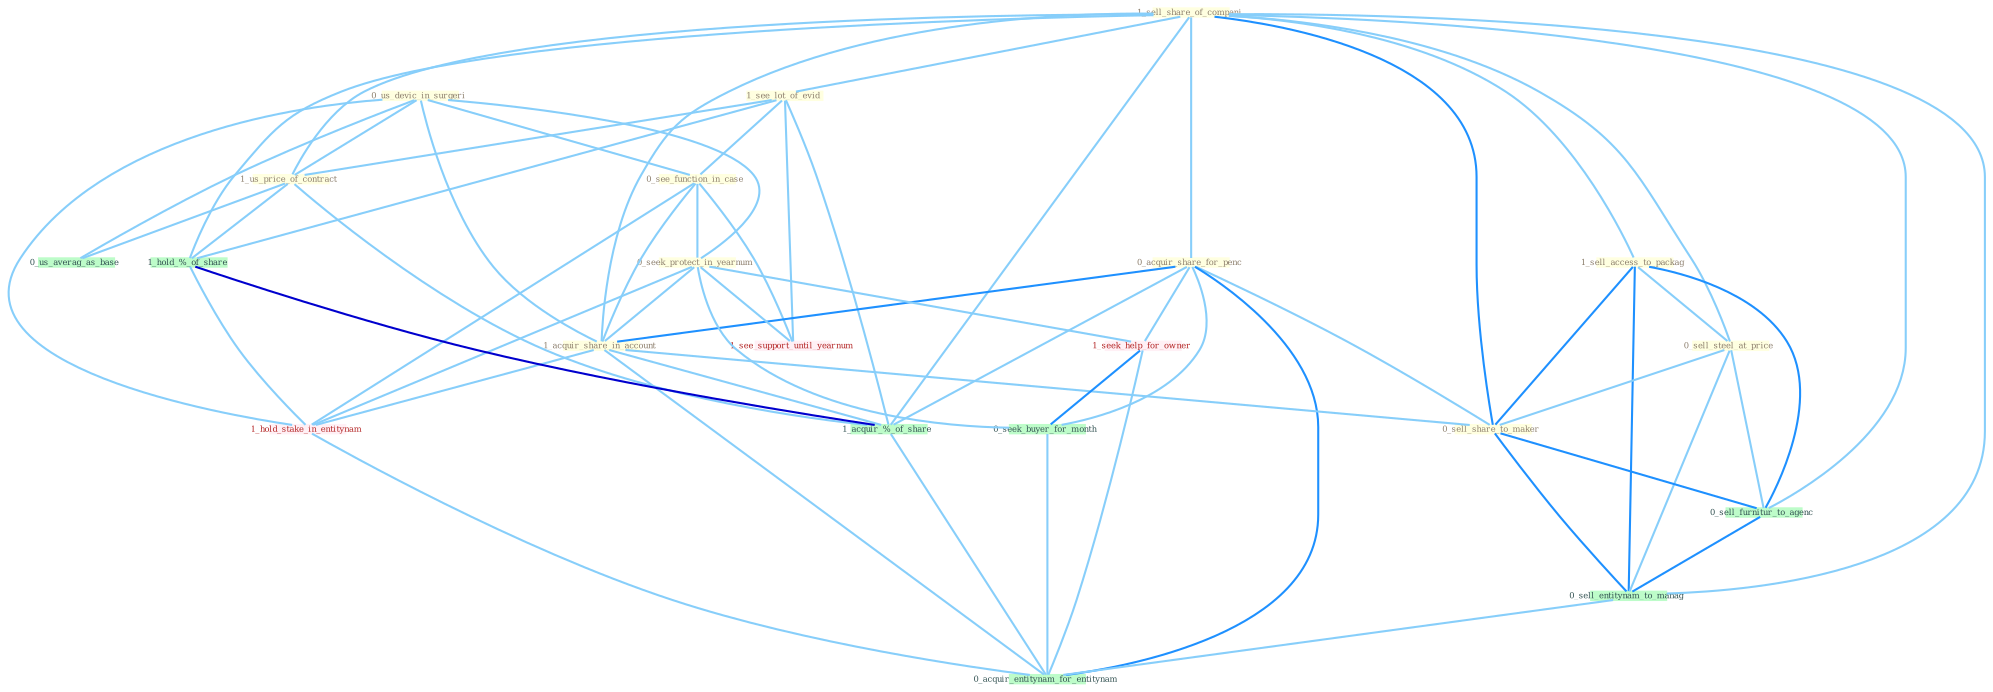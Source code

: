 Graph G{ 
    node
    [shape=polygon,style=filled,width=.5,height=.06,color="#BDFCC9",fixedsize=true,fontsize=4,
    fontcolor="#2f4f4f"];
    {node
    [color="#ffffe0", fontcolor="#8b7d6b"] "1_sell_share_of_compani " "0_us_devic_in_surgeri " "1_see_lot_of_evid " "0_see_function_in_case " "1_us_price_of_contract " "0_acquir_share_for_penc " "0_seek_protect_in_yearnum " "1_sell_access_to_packag " "1_acquir_share_in_account " "0_sell_steel_at_price " "0_sell_share_to_maker "}
{node [color="#fff0f5", fontcolor="#b22222"] "1_hold_stake_in_entitynam " "1_seek_help_for_owner " "1_see_support_until_yearnum "}
edge [color="#B0E2FF"];

	"1_sell_share_of_compani " -- "1_see_lot_of_evid " [w="1", color="#87cefa" ];
	"1_sell_share_of_compani " -- "1_us_price_of_contract " [w="1", color="#87cefa" ];
	"1_sell_share_of_compani " -- "0_acquir_share_for_penc " [w="1", color="#87cefa" ];
	"1_sell_share_of_compani " -- "1_sell_access_to_packag " [w="1", color="#87cefa" ];
	"1_sell_share_of_compani " -- "1_acquir_share_in_account " [w="1", color="#87cefa" ];
	"1_sell_share_of_compani " -- "0_sell_steel_at_price " [w="1", color="#87cefa" ];
	"1_sell_share_of_compani " -- "0_sell_share_to_maker " [w="2", color="#1e90ff" , len=0.8];
	"1_sell_share_of_compani " -- "1_hold_%_of_share " [w="1", color="#87cefa" ];
	"1_sell_share_of_compani " -- "1_acquir_%_of_share " [w="1", color="#87cefa" ];
	"1_sell_share_of_compani " -- "0_sell_furnitur_to_agenc " [w="1", color="#87cefa" ];
	"1_sell_share_of_compani " -- "0_sell_entitynam_to_manag " [w="1", color="#87cefa" ];
	"0_us_devic_in_surgeri " -- "0_see_function_in_case " [w="1", color="#87cefa" ];
	"0_us_devic_in_surgeri " -- "1_us_price_of_contract " [w="1", color="#87cefa" ];
	"0_us_devic_in_surgeri " -- "0_seek_protect_in_yearnum " [w="1", color="#87cefa" ];
	"0_us_devic_in_surgeri " -- "1_acquir_share_in_account " [w="1", color="#87cefa" ];
	"0_us_devic_in_surgeri " -- "1_hold_stake_in_entitynam " [w="1", color="#87cefa" ];
	"0_us_devic_in_surgeri " -- "0_us_averag_as_base " [w="1", color="#87cefa" ];
	"1_see_lot_of_evid " -- "0_see_function_in_case " [w="1", color="#87cefa" ];
	"1_see_lot_of_evid " -- "1_us_price_of_contract " [w="1", color="#87cefa" ];
	"1_see_lot_of_evid " -- "1_hold_%_of_share " [w="1", color="#87cefa" ];
	"1_see_lot_of_evid " -- "1_acquir_%_of_share " [w="1", color="#87cefa" ];
	"1_see_lot_of_evid " -- "1_see_support_until_yearnum " [w="1", color="#87cefa" ];
	"0_see_function_in_case " -- "0_seek_protect_in_yearnum " [w="1", color="#87cefa" ];
	"0_see_function_in_case " -- "1_acquir_share_in_account " [w="1", color="#87cefa" ];
	"0_see_function_in_case " -- "1_hold_stake_in_entitynam " [w="1", color="#87cefa" ];
	"0_see_function_in_case " -- "1_see_support_until_yearnum " [w="1", color="#87cefa" ];
	"1_us_price_of_contract " -- "1_hold_%_of_share " [w="1", color="#87cefa" ];
	"1_us_price_of_contract " -- "1_acquir_%_of_share " [w="1", color="#87cefa" ];
	"1_us_price_of_contract " -- "0_us_averag_as_base " [w="1", color="#87cefa" ];
	"0_acquir_share_for_penc " -- "1_acquir_share_in_account " [w="2", color="#1e90ff" , len=0.8];
	"0_acquir_share_for_penc " -- "0_sell_share_to_maker " [w="1", color="#87cefa" ];
	"0_acquir_share_for_penc " -- "1_seek_help_for_owner " [w="1", color="#87cefa" ];
	"0_acquir_share_for_penc " -- "0_seek_buyer_for_month " [w="1", color="#87cefa" ];
	"0_acquir_share_for_penc " -- "1_acquir_%_of_share " [w="1", color="#87cefa" ];
	"0_acquir_share_for_penc " -- "0_acquir_entitynam_for_entitynam " [w="2", color="#1e90ff" , len=0.8];
	"0_seek_protect_in_yearnum " -- "1_acquir_share_in_account " [w="1", color="#87cefa" ];
	"0_seek_protect_in_yearnum " -- "1_hold_stake_in_entitynam " [w="1", color="#87cefa" ];
	"0_seek_protect_in_yearnum " -- "1_seek_help_for_owner " [w="1", color="#87cefa" ];
	"0_seek_protect_in_yearnum " -- "0_seek_buyer_for_month " [w="1", color="#87cefa" ];
	"0_seek_protect_in_yearnum " -- "1_see_support_until_yearnum " [w="1", color="#87cefa" ];
	"1_sell_access_to_packag " -- "0_sell_steel_at_price " [w="1", color="#87cefa" ];
	"1_sell_access_to_packag " -- "0_sell_share_to_maker " [w="2", color="#1e90ff" , len=0.8];
	"1_sell_access_to_packag " -- "0_sell_furnitur_to_agenc " [w="2", color="#1e90ff" , len=0.8];
	"1_sell_access_to_packag " -- "0_sell_entitynam_to_manag " [w="2", color="#1e90ff" , len=0.8];
	"1_acquir_share_in_account " -- "0_sell_share_to_maker " [w="1", color="#87cefa" ];
	"1_acquir_share_in_account " -- "1_hold_stake_in_entitynam " [w="1", color="#87cefa" ];
	"1_acquir_share_in_account " -- "1_acquir_%_of_share " [w="1", color="#87cefa" ];
	"1_acquir_share_in_account " -- "0_acquir_entitynam_for_entitynam " [w="1", color="#87cefa" ];
	"0_sell_steel_at_price " -- "0_sell_share_to_maker " [w="1", color="#87cefa" ];
	"0_sell_steel_at_price " -- "0_sell_furnitur_to_agenc " [w="1", color="#87cefa" ];
	"0_sell_steel_at_price " -- "0_sell_entitynam_to_manag " [w="1", color="#87cefa" ];
	"0_sell_share_to_maker " -- "0_sell_furnitur_to_agenc " [w="2", color="#1e90ff" , len=0.8];
	"0_sell_share_to_maker " -- "0_sell_entitynam_to_manag " [w="2", color="#1e90ff" , len=0.8];
	"1_hold_%_of_share " -- "1_hold_stake_in_entitynam " [w="1", color="#87cefa" ];
	"1_hold_%_of_share " -- "1_acquir_%_of_share " [w="3", color="#0000cd" , len=0.6];
	"1_hold_stake_in_entitynam " -- "0_acquir_entitynam_for_entitynam " [w="1", color="#87cefa" ];
	"1_seek_help_for_owner " -- "0_seek_buyer_for_month " [w="2", color="#1e90ff" , len=0.8];
	"1_seek_help_for_owner " -- "0_acquir_entitynam_for_entitynam " [w="1", color="#87cefa" ];
	"0_seek_buyer_for_month " -- "0_acquir_entitynam_for_entitynam " [w="1", color="#87cefa" ];
	"1_acquir_%_of_share " -- "0_acquir_entitynam_for_entitynam " [w="1", color="#87cefa" ];
	"0_sell_furnitur_to_agenc " -- "0_sell_entitynam_to_manag " [w="2", color="#1e90ff" , len=0.8];
	"0_sell_entitynam_to_manag " -- "0_acquir_entitynam_for_entitynam " [w="1", color="#87cefa" ];
}